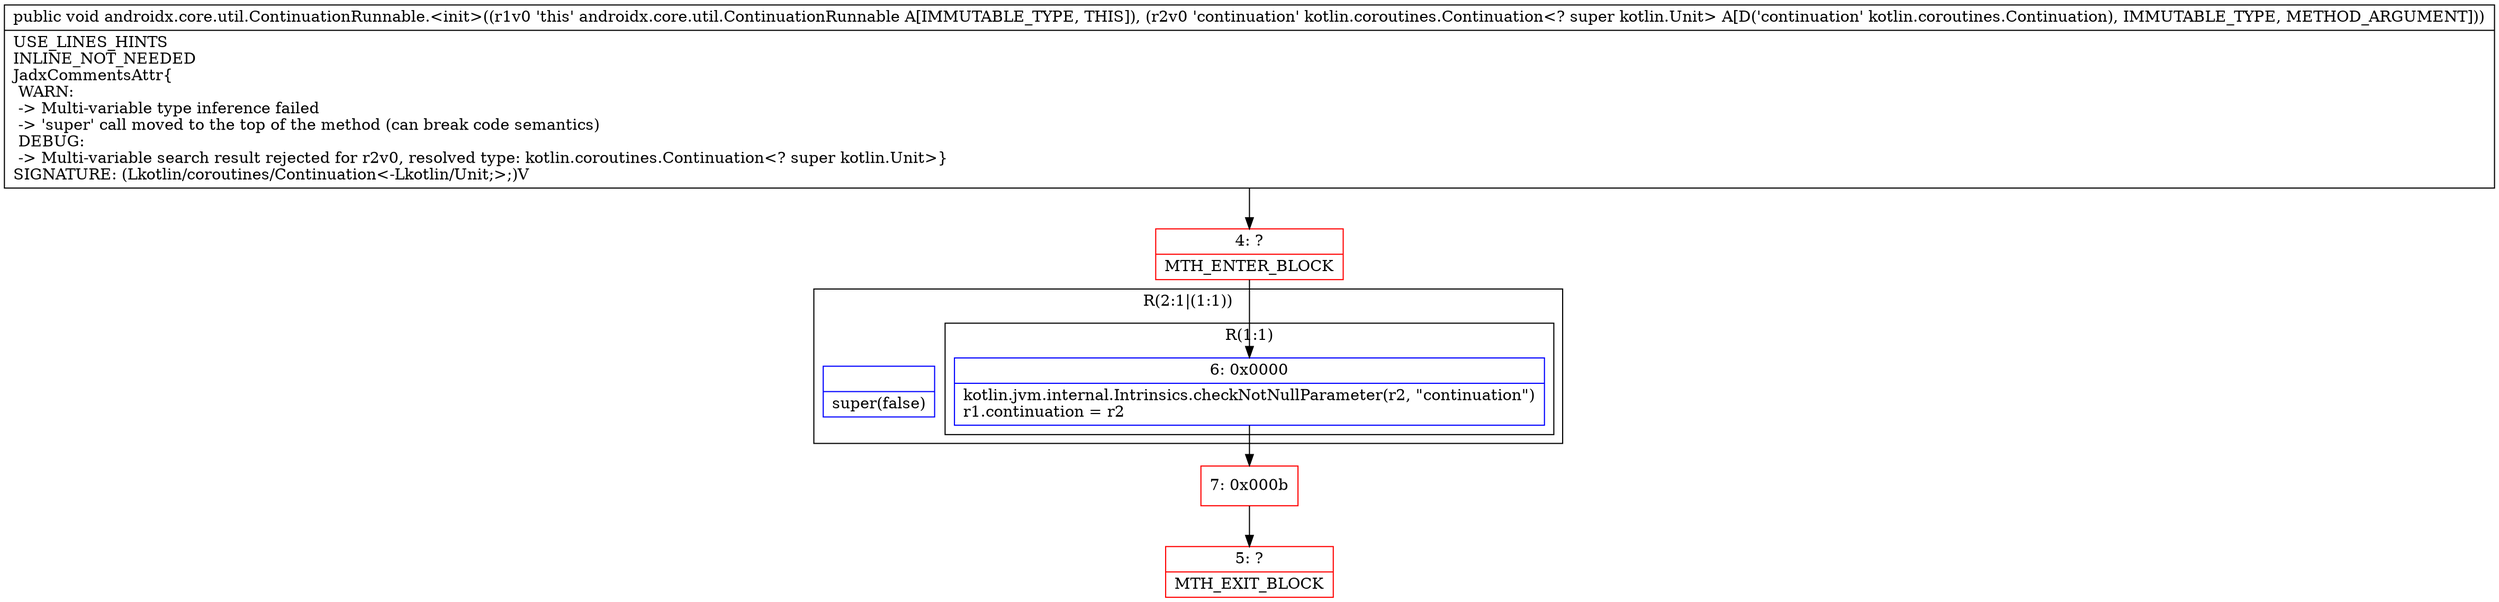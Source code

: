 digraph "CFG forandroidx.core.util.ContinuationRunnable.\<init\>(Lkotlin\/coroutines\/Continuation;)V" {
subgraph cluster_Region_1669818259 {
label = "R(2:1|(1:1))";
node [shape=record,color=blue];
Node_InsnContainer_579454116 [shape=record,label="{|super(false)\l}"];
subgraph cluster_Region_952464150 {
label = "R(1:1)";
node [shape=record,color=blue];
Node_6 [shape=record,label="{6\:\ 0x0000|kotlin.jvm.internal.Intrinsics.checkNotNullParameter(r2, \"continuation\")\lr1.continuation = r2\l}"];
}
}
Node_4 [shape=record,color=red,label="{4\:\ ?|MTH_ENTER_BLOCK\l}"];
Node_7 [shape=record,color=red,label="{7\:\ 0x000b}"];
Node_5 [shape=record,color=red,label="{5\:\ ?|MTH_EXIT_BLOCK\l}"];
MethodNode[shape=record,label="{public void androidx.core.util.ContinuationRunnable.\<init\>((r1v0 'this' androidx.core.util.ContinuationRunnable A[IMMUTABLE_TYPE, THIS]), (r2v0 'continuation' kotlin.coroutines.Continuation\<? super kotlin.Unit\> A[D('continuation' kotlin.coroutines.Continuation), IMMUTABLE_TYPE, METHOD_ARGUMENT]))  | USE_LINES_HINTS\lINLINE_NOT_NEEDED\lJadxCommentsAttr\{\l WARN: \l \-\> Multi\-variable type inference failed\l \-\> 'super' call moved to the top of the method (can break code semantics)\l DEBUG: \l \-\> Multi\-variable search result rejected for r2v0, resolved type: kotlin.coroutines.Continuation\<? super kotlin.Unit\>\}\lSIGNATURE: (Lkotlin\/coroutines\/Continuation\<\-Lkotlin\/Unit;\>;)V\l}"];
MethodNode -> Node_4;Node_6 -> Node_7;
Node_4 -> Node_6;
Node_7 -> Node_5;
}

